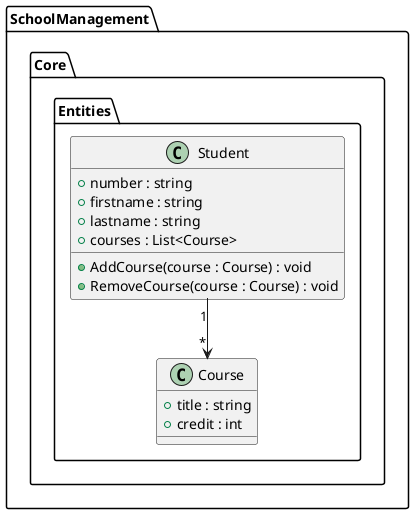 @startuml PIM_Model

package "SchoolManagement.Core.Entities" {
  class Course {
    +title : string
    +credit : int
  }

  class Student {
    +number : string
    +firstname : string
    +lastname : string
    +courses : List<Course>

    +AddCourse(course : Course) : void
    +RemoveCourse(course : Course) : void
  }
}

Student "1" --> "*" Course

@enduml